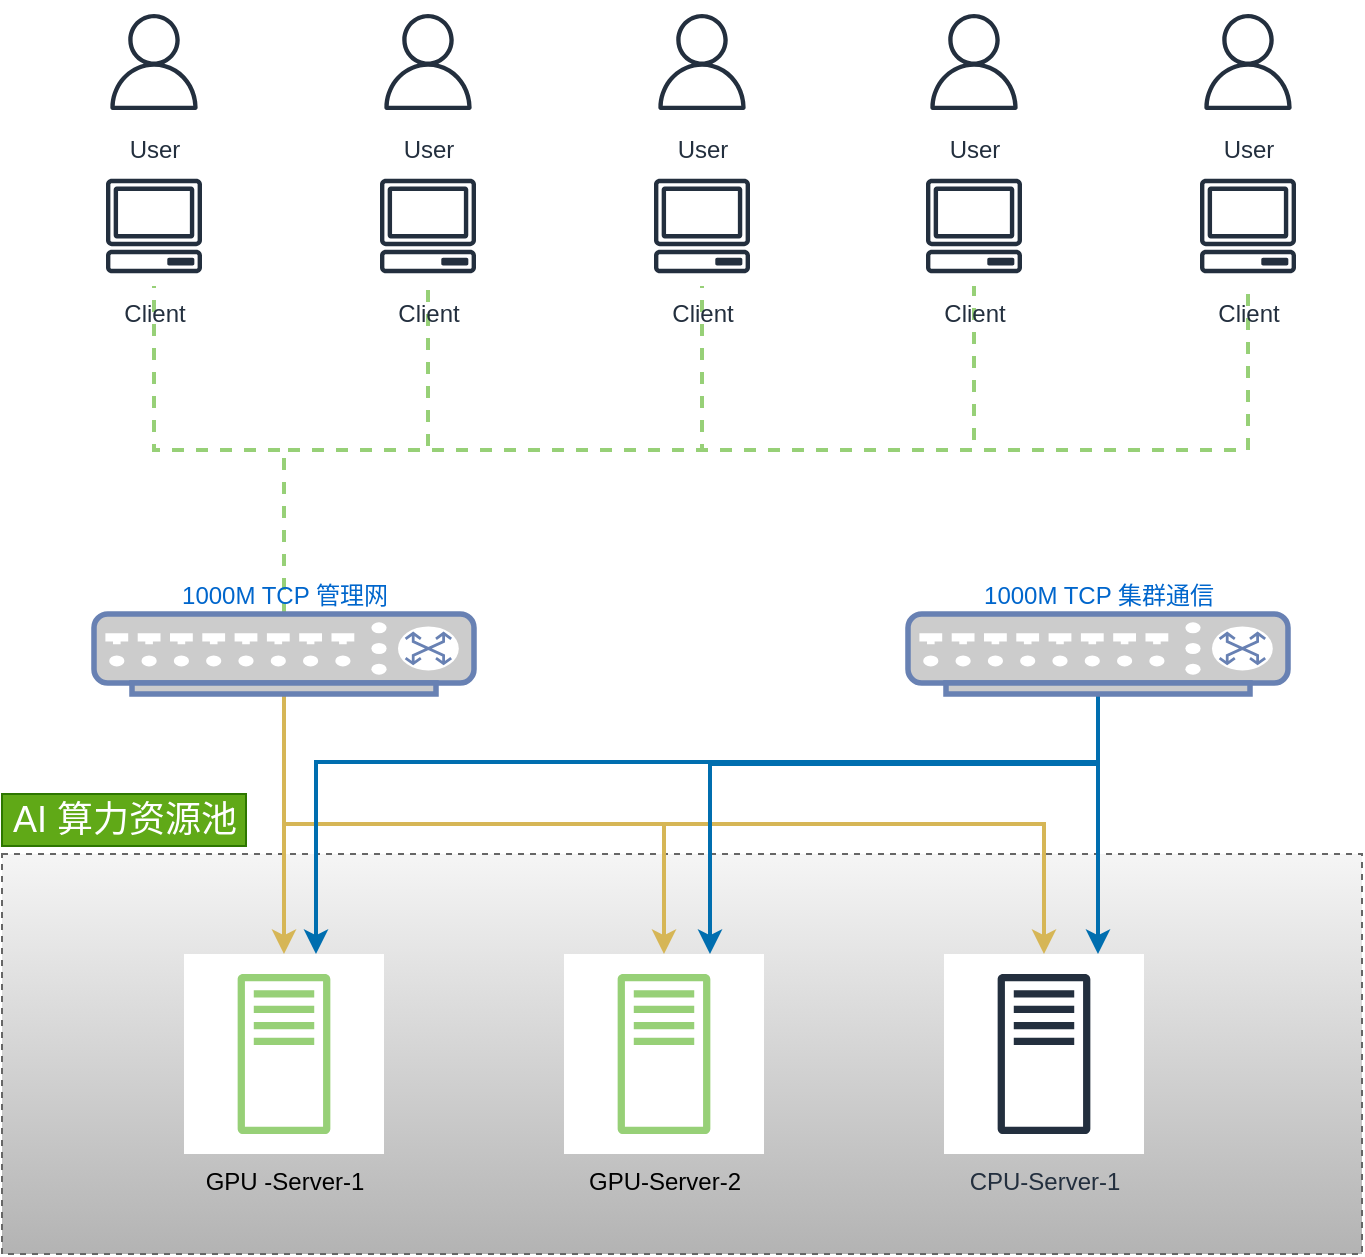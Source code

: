 <mxfile version="15.9.4" type="github">
  <diagram id="BAA0ArFGhKF2wlruNVeB" name="Page-1">
    <mxGraphModel dx="1480" dy="907" grid="0" gridSize="10" guides="1" tooltips="1" connect="1" arrows="1" fold="1" page="1" pageScale="1" pageWidth="827" pageHeight="1169" math="0" shadow="0">
      <root>
        <mxCell id="0" />
        <mxCell id="1" parent="0" />
        <mxCell id="k9xyUMdjobzih4P8aj01-8" value="" style="outlineConnect=0;gradientColor=#b3b3b3;html=1;whiteSpace=wrap;fontSize=18;fontStyle=0;strokeColor=#666666;fillColor=#f5f5f5;verticalAlign=bottom;align=center;dashed=1;spacingTop=3;labelPosition=center;verticalLabelPosition=top;horizontal=1;" parent="1" vertex="1">
          <mxGeometry x="39" y="720" width="680" height="200" as="geometry" />
        </mxCell>
        <mxCell id="k9xyUMdjobzih4P8aj01-16" style="edgeStyle=orthogonalEdgeStyle;rounded=0;orthogonalLoop=1;jettySize=auto;html=1;exitX=0.5;exitY=1;exitDx=0;exitDy=0;exitPerimeter=0;strokeWidth=2;fillColor=#fff2cc;gradientColor=#ffd966;strokeColor=#d6b656;" parent="1" source="k9xyUMdjobzih4P8aj01-13" target="k9xyUMdjobzih4P8aj01-2" edge="1">
          <mxGeometry relative="1" as="geometry" />
        </mxCell>
        <mxCell id="k9xyUMdjobzih4P8aj01-17" style="edgeStyle=orthogonalEdgeStyle;rounded=0;orthogonalLoop=1;jettySize=auto;html=1;exitX=0.5;exitY=1;exitDx=0;exitDy=0;exitPerimeter=0;strokeWidth=2;fillColor=#fff2cc;gradientColor=#ffd966;strokeColor=#d6b656;" parent="1" source="k9xyUMdjobzih4P8aj01-13" target="k9xyUMdjobzih4P8aj01-9" edge="1">
          <mxGeometry relative="1" as="geometry" />
        </mxCell>
        <mxCell id="k9xyUMdjobzih4P8aj01-18" style="edgeStyle=orthogonalEdgeStyle;rounded=0;orthogonalLoop=1;jettySize=auto;html=1;exitX=0.5;exitY=1;exitDx=0;exitDy=0;exitPerimeter=0;strokeWidth=2;fillColor=#fff2cc;gradientColor=#ffd966;strokeColor=#d6b656;" parent="1" source="k9xyUMdjobzih4P8aj01-13" target="k9xyUMdjobzih4P8aj01-10" edge="1">
          <mxGeometry relative="1" as="geometry">
            <Array as="points">
              <mxPoint x="180" y="705" />
              <mxPoint x="560" y="705" />
            </Array>
          </mxGeometry>
        </mxCell>
        <mxCell id="k9xyUMdjobzih4P8aj01-61" style="edgeStyle=elbowEdgeStyle;rounded=0;orthogonalLoop=1;jettySize=auto;elbow=vertical;html=1;exitX=0.5;exitY=0;exitDx=0;exitDy=0;exitPerimeter=0;dashed=1;fontSize=18;endArrow=none;endFill=0;strokeColor=#97D077;strokeWidth=2;" parent="1" source="k9xyUMdjobzih4P8aj01-13" target="k9xyUMdjobzih4P8aj01-1" edge="1">
          <mxGeometry relative="1" as="geometry" />
        </mxCell>
        <mxCell id="k9xyUMdjobzih4P8aj01-62" style="edgeStyle=elbowEdgeStyle;rounded=0;orthogonalLoop=1;jettySize=auto;elbow=vertical;html=1;exitX=0.5;exitY=0;exitDx=0;exitDy=0;exitPerimeter=0;dashed=1;fontSize=18;endArrow=none;endFill=0;strokeColor=#97D077;strokeWidth=2;" parent="1" source="k9xyUMdjobzih4P8aj01-13" target="k9xyUMdjobzih4P8aj01-40" edge="1">
          <mxGeometry relative="1" as="geometry" />
        </mxCell>
        <mxCell id="k9xyUMdjobzih4P8aj01-63" style="edgeStyle=elbowEdgeStyle;rounded=0;orthogonalLoop=1;jettySize=auto;elbow=vertical;html=1;exitX=0.5;exitY=0;exitDx=0;exitDy=0;exitPerimeter=0;dashed=1;fontSize=18;endArrow=none;endFill=0;strokeColor=#97D077;strokeWidth=2;" parent="1" source="k9xyUMdjobzih4P8aj01-13" target="k9xyUMdjobzih4P8aj01-43" edge="1">
          <mxGeometry relative="1" as="geometry" />
        </mxCell>
        <mxCell id="k9xyUMdjobzih4P8aj01-64" style="edgeStyle=elbowEdgeStyle;rounded=0;orthogonalLoop=1;jettySize=auto;elbow=vertical;html=1;exitX=0.5;exitY=0;exitDx=0;exitDy=0;exitPerimeter=0;dashed=1;fontSize=18;endArrow=none;endFill=0;strokeColor=#97D077;strokeWidth=2;" parent="1" source="k9xyUMdjobzih4P8aj01-13" target="k9xyUMdjobzih4P8aj01-46" edge="1">
          <mxGeometry relative="1" as="geometry" />
        </mxCell>
        <mxCell id="k9xyUMdjobzih4P8aj01-65" style="edgeStyle=elbowEdgeStyle;rounded=0;orthogonalLoop=1;jettySize=auto;elbow=vertical;html=1;exitX=0.5;exitY=0;exitDx=0;exitDy=0;exitPerimeter=0;dashed=1;fontSize=18;endArrow=none;endFill=0;strokeColor=#97D077;strokeWidth=2;" parent="1" source="k9xyUMdjobzih4P8aj01-13" target="k9xyUMdjobzih4P8aj01-49" edge="1">
          <mxGeometry relative="1" as="geometry" />
        </mxCell>
        <mxCell id="k9xyUMdjobzih4P8aj01-13" value="1000M TCP 管理网" style="fontColor=#0066CC;verticalAlign=bottom;verticalLabelPosition=top;labelPosition=center;align=center;html=1;outlineConnect=0;fillColor=#CCCCCC;strokeColor=#6881B3;gradientColor=none;gradientDirection=north;strokeWidth=2;shape=mxgraph.networks.switch;" parent="1" vertex="1">
          <mxGeometry x="85" y="600" width="190" height="40" as="geometry" />
        </mxCell>
        <mxCell id="k9xyUMdjobzih4P8aj01-29" style="edgeStyle=elbowEdgeStyle;rounded=0;orthogonalLoop=1;jettySize=auto;elbow=vertical;html=1;exitX=0.5;exitY=1;exitDx=0;exitDy=0;exitPerimeter=0;endArrow=classic;endFill=1;strokeWidth=2;fillColor=#1ba1e2;strokeColor=#006EAF;" parent="1" source="k9xyUMdjobzih4P8aj01-19" target="k9xyUMdjobzih4P8aj01-10" edge="1">
          <mxGeometry relative="1" as="geometry">
            <Array as="points">
              <mxPoint x="534" y="796" />
            </Array>
          </mxGeometry>
        </mxCell>
        <mxCell id="k9xyUMdjobzih4P8aj01-71" style="edgeStyle=orthogonalEdgeStyle;rounded=0;orthogonalLoop=1;jettySize=auto;html=1;exitX=0.5;exitY=1;exitDx=0;exitDy=0;exitPerimeter=0;fontSize=18;endArrow=classic;endFill=1;strokeColor=#006EAF;strokeWidth=2;fillColor=#1ba1e2;" parent="1" source="k9xyUMdjobzih4P8aj01-19" target="k9xyUMdjobzih4P8aj01-2" edge="1">
          <mxGeometry relative="1" as="geometry">
            <Array as="points">
              <mxPoint x="587" y="674" />
              <mxPoint x="196" y="674" />
            </Array>
          </mxGeometry>
        </mxCell>
        <mxCell id="k9xyUMdjobzih4P8aj01-72" style="edgeStyle=orthogonalEdgeStyle;rounded=0;orthogonalLoop=1;jettySize=auto;html=1;exitX=0.5;exitY=1;exitDx=0;exitDy=0;exitPerimeter=0;fontSize=18;endArrow=classic;endFill=1;strokeColor=#006EAF;strokeWidth=2;fillColor=#1ba1e2;" parent="1" source="k9xyUMdjobzih4P8aj01-19" target="k9xyUMdjobzih4P8aj01-9" edge="1">
          <mxGeometry relative="1" as="geometry">
            <Array as="points">
              <mxPoint x="587" y="675" />
              <mxPoint x="393" y="675" />
            </Array>
          </mxGeometry>
        </mxCell>
        <mxCell id="k9xyUMdjobzih4P8aj01-19" value="1000M TCP 集群通信" style="fontColor=#0066CC;verticalAlign=bottom;verticalLabelPosition=top;labelPosition=center;align=center;html=1;outlineConnect=0;fillColor=#CCCCCC;strokeColor=#6881B3;gradientColor=none;gradientDirection=north;strokeWidth=2;shape=mxgraph.networks.switch;" parent="1" vertex="1">
          <mxGeometry x="492" y="600" width="190" height="40" as="geometry" />
        </mxCell>
        <mxCell id="k9xyUMdjobzih4P8aj01-2" value="GPU -Server-1" style="sketch=0;outlineConnect=0;dashed=0;verticalLabelPosition=bottom;verticalAlign=top;align=center;html=1;fontSize=12;fontStyle=0;aspect=fixed;shape=mxgraph.aws4.resourceIcon;resIcon=mxgraph.aws4.traditional_server;strokeColor=#97D077;" parent="1" vertex="1">
          <mxGeometry x="130" y="770" width="100" height="100" as="geometry" />
        </mxCell>
        <mxCell id="k9xyUMdjobzih4P8aj01-9" value="GPU-Server-2" style="sketch=0;outlineConnect=0;dashed=0;verticalLabelPosition=bottom;verticalAlign=top;align=center;html=1;fontSize=12;fontStyle=0;aspect=fixed;shape=mxgraph.aws4.resourceIcon;resIcon=mxgraph.aws4.traditional_server;strokeColor=#97D077;" parent="1" vertex="1">
          <mxGeometry x="320" y="770" width="100" height="100" as="geometry" />
        </mxCell>
        <mxCell id="k9xyUMdjobzih4P8aj01-10" value="CPU-Server-1" style="sketch=0;outlineConnect=0;fontColor=#232F3E;gradientColor=none;strokeColor=#232F3E;fillColor=#ffffff;dashed=0;verticalLabelPosition=bottom;verticalAlign=top;align=center;html=1;fontSize=12;fontStyle=0;aspect=fixed;shape=mxgraph.aws4.resourceIcon;resIcon=mxgraph.aws4.traditional_server;" parent="1" vertex="1">
          <mxGeometry x="510" y="770" width="100" height="100" as="geometry" />
        </mxCell>
        <mxCell id="k9xyUMdjobzih4P8aj01-38" value="" style="group" parent="1" vertex="1" connectable="0">
          <mxGeometry x="85" y="294" width="60" height="142" as="geometry" />
        </mxCell>
        <mxCell id="k9xyUMdjobzih4P8aj01-1" value="Client" style="sketch=0;outlineConnect=0;fontColor=#232F3E;gradientColor=none;strokeColor=#232F3E;fillColor=#ffffff;dashed=0;verticalLabelPosition=bottom;verticalAlign=top;align=center;html=1;fontSize=12;fontStyle=0;aspect=fixed;shape=mxgraph.aws4.resourceIcon;resIcon=mxgraph.aws4.client;" parent="k9xyUMdjobzih4P8aj01-38" vertex="1">
          <mxGeometry y="82" width="60" height="60" as="geometry" />
        </mxCell>
        <mxCell id="k9xyUMdjobzih4P8aj01-6" value="User" style="sketch=0;outlineConnect=0;fontColor=#232F3E;gradientColor=none;strokeColor=#232F3E;fillColor=#ffffff;dashed=0;verticalLabelPosition=bottom;verticalAlign=top;align=center;html=1;fontSize=12;fontStyle=0;aspect=fixed;shape=mxgraph.aws4.resourceIcon;resIcon=mxgraph.aws4.user;" parent="k9xyUMdjobzih4P8aj01-38" vertex="1">
          <mxGeometry width="60" height="60" as="geometry" />
        </mxCell>
        <mxCell id="k9xyUMdjobzih4P8aj01-39" value="" style="group" parent="1" vertex="1" connectable="0">
          <mxGeometry x="222" y="294" width="60" height="142" as="geometry" />
        </mxCell>
        <mxCell id="k9xyUMdjobzih4P8aj01-40" value="Client" style="sketch=0;outlineConnect=0;fontColor=#232F3E;gradientColor=none;strokeColor=#232F3E;fillColor=#ffffff;dashed=0;verticalLabelPosition=bottom;verticalAlign=top;align=center;html=1;fontSize=12;fontStyle=0;aspect=fixed;shape=mxgraph.aws4.resourceIcon;resIcon=mxgraph.aws4.client;" parent="k9xyUMdjobzih4P8aj01-39" vertex="1">
          <mxGeometry y="82" width="60" height="60" as="geometry" />
        </mxCell>
        <mxCell id="k9xyUMdjobzih4P8aj01-41" value="User" style="sketch=0;outlineConnect=0;fontColor=#232F3E;gradientColor=none;strokeColor=#232F3E;fillColor=#ffffff;dashed=0;verticalLabelPosition=bottom;verticalAlign=top;align=center;html=1;fontSize=12;fontStyle=0;aspect=fixed;shape=mxgraph.aws4.resourceIcon;resIcon=mxgraph.aws4.user;" parent="k9xyUMdjobzih4P8aj01-39" vertex="1">
          <mxGeometry width="60" height="60" as="geometry" />
        </mxCell>
        <mxCell id="k9xyUMdjobzih4P8aj01-42" value="" style="group" parent="1" vertex="1" connectable="0">
          <mxGeometry x="359" y="294" width="60" height="142" as="geometry" />
        </mxCell>
        <mxCell id="k9xyUMdjobzih4P8aj01-43" value="Client" style="sketch=0;outlineConnect=0;fontColor=#232F3E;gradientColor=none;strokeColor=#232F3E;fillColor=#ffffff;dashed=0;verticalLabelPosition=bottom;verticalAlign=top;align=center;html=1;fontSize=12;fontStyle=0;aspect=fixed;shape=mxgraph.aws4.resourceIcon;resIcon=mxgraph.aws4.client;" parent="k9xyUMdjobzih4P8aj01-42" vertex="1">
          <mxGeometry y="82" width="60" height="60" as="geometry" />
        </mxCell>
        <mxCell id="k9xyUMdjobzih4P8aj01-44" value="User" style="sketch=0;outlineConnect=0;fontColor=#232F3E;gradientColor=none;strokeColor=#232F3E;fillColor=#ffffff;dashed=0;verticalLabelPosition=bottom;verticalAlign=top;align=center;html=1;fontSize=12;fontStyle=0;aspect=fixed;shape=mxgraph.aws4.resourceIcon;resIcon=mxgraph.aws4.user;" parent="k9xyUMdjobzih4P8aj01-42" vertex="1">
          <mxGeometry width="60" height="60" as="geometry" />
        </mxCell>
        <mxCell id="k9xyUMdjobzih4P8aj01-45" value="" style="group" parent="1" vertex="1" connectable="0">
          <mxGeometry x="495" y="294" width="60" height="142" as="geometry" />
        </mxCell>
        <mxCell id="k9xyUMdjobzih4P8aj01-46" value="Client" style="sketch=0;outlineConnect=0;fontColor=#232F3E;gradientColor=none;strokeColor=#232F3E;fillColor=#ffffff;dashed=0;verticalLabelPosition=bottom;verticalAlign=top;align=center;html=1;fontSize=12;fontStyle=0;aspect=fixed;shape=mxgraph.aws4.resourceIcon;resIcon=mxgraph.aws4.client;" parent="k9xyUMdjobzih4P8aj01-45" vertex="1">
          <mxGeometry y="82" width="60" height="60" as="geometry" />
        </mxCell>
        <mxCell id="k9xyUMdjobzih4P8aj01-47" value="User" style="sketch=0;outlineConnect=0;fontColor=#232F3E;gradientColor=none;strokeColor=#232F3E;fillColor=#ffffff;dashed=0;verticalLabelPosition=bottom;verticalAlign=top;align=center;html=1;fontSize=12;fontStyle=0;aspect=fixed;shape=mxgraph.aws4.resourceIcon;resIcon=mxgraph.aws4.user;" parent="k9xyUMdjobzih4P8aj01-45" vertex="1">
          <mxGeometry width="60" height="60" as="geometry" />
        </mxCell>
        <mxCell id="k9xyUMdjobzih4P8aj01-48" value="" style="group" parent="1" vertex="1" connectable="0">
          <mxGeometry x="632" y="294" width="60" height="142" as="geometry" />
        </mxCell>
        <mxCell id="k9xyUMdjobzih4P8aj01-49" value="Client" style="sketch=0;outlineConnect=0;fontColor=#232F3E;gradientColor=none;strokeColor=#232F3E;fillColor=#ffffff;dashed=0;verticalLabelPosition=bottom;verticalAlign=top;align=center;html=1;fontSize=12;fontStyle=0;aspect=fixed;shape=mxgraph.aws4.resourceIcon;resIcon=mxgraph.aws4.client;" parent="k9xyUMdjobzih4P8aj01-48" vertex="1">
          <mxGeometry y="82" width="60" height="60" as="geometry" />
        </mxCell>
        <mxCell id="k9xyUMdjobzih4P8aj01-50" value="User" style="sketch=0;outlineConnect=0;fontColor=#232F3E;gradientColor=none;strokeColor=#232F3E;fillColor=#ffffff;dashed=0;verticalLabelPosition=bottom;verticalAlign=top;align=center;html=1;fontSize=12;fontStyle=0;aspect=fixed;shape=mxgraph.aws4.resourceIcon;resIcon=mxgraph.aws4.user;" parent="k9xyUMdjobzih4P8aj01-48" vertex="1">
          <mxGeometry width="60" height="60" as="geometry" />
        </mxCell>
        <mxCell id="k9xyUMdjobzih4P8aj01-73" value="AI 算力资源池" style="text;html=1;resizable=0;autosize=1;align=center;verticalAlign=middle;points=[];fillColor=#60a917;strokeColor=#2D7600;rounded=0;fontSize=18;fontColor=#ffffff;" parent="1" vertex="1">
          <mxGeometry x="39" y="690" width="122" height="26" as="geometry" />
        </mxCell>
      </root>
    </mxGraphModel>
  </diagram>
</mxfile>
